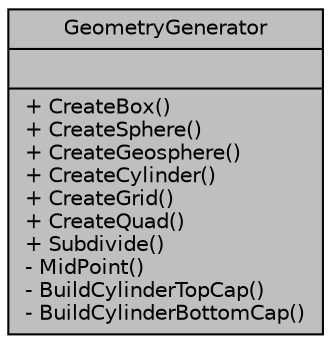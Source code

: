 digraph "GeometryGenerator"
{
 // LATEX_PDF_SIZE
  edge [fontname="Helvetica",fontsize="10",labelfontname="Helvetica",labelfontsize="10"];
  node [fontname="Helvetica",fontsize="10",shape=record];
  Node1 [label="{GeometryGenerator\n||+ CreateBox()\l+ CreateSphere()\l+ CreateGeosphere()\l+ CreateCylinder()\l+ CreateGrid()\l+ CreateQuad()\l+ Subdivide()\l- MidPoint()\l- BuildCylinderTopCap()\l- BuildCylinderBottomCap()\l}",height=0.2,width=0.4,color="black", fillcolor="grey75", style="filled", fontcolor="black",tooltip=" "];
}
